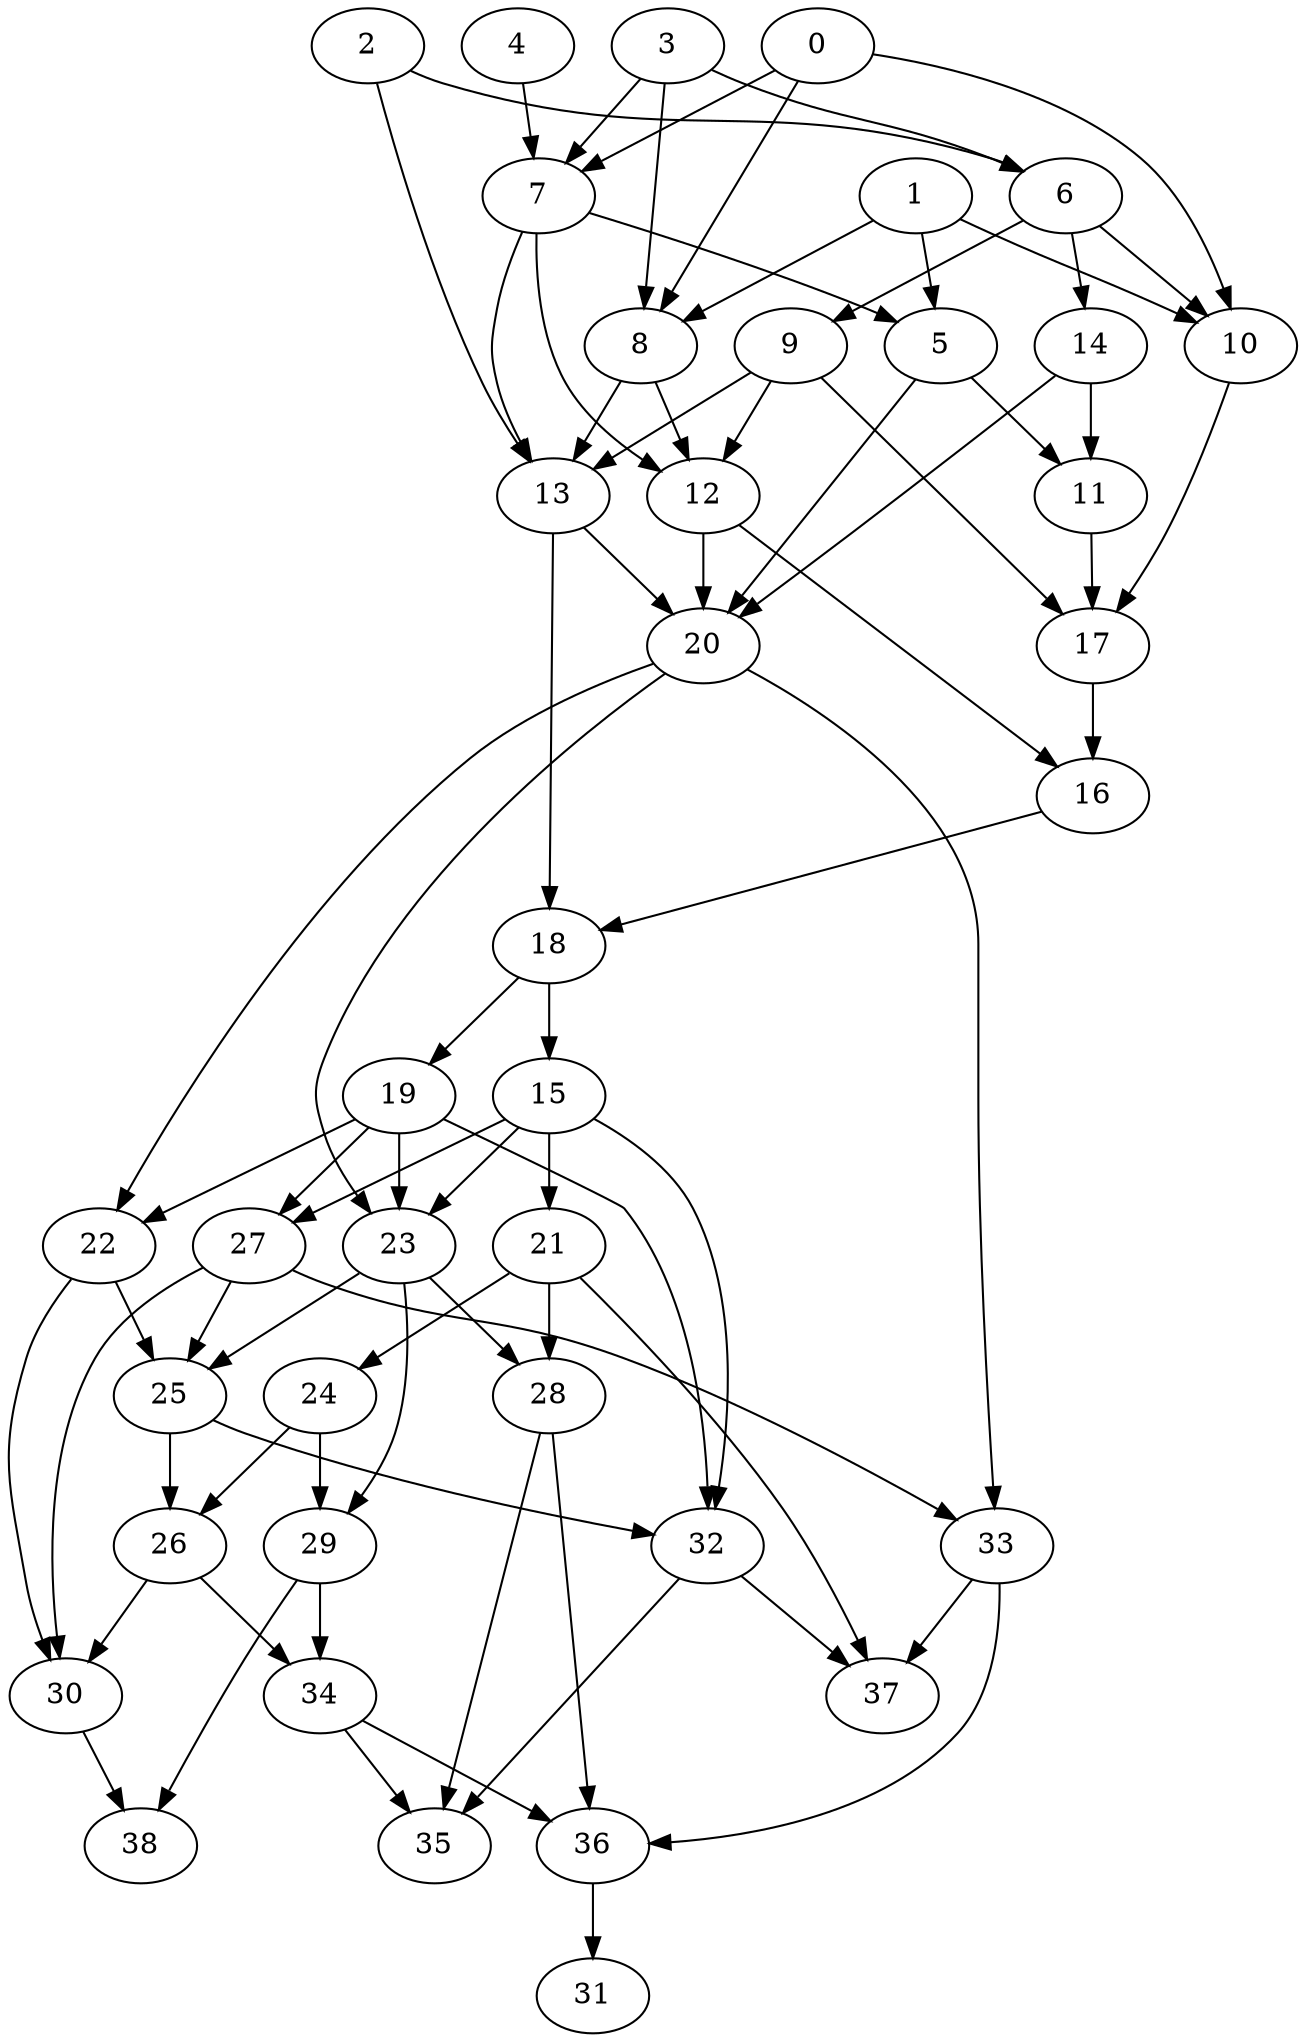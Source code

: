 digraph {
    0 -> 7;
    0 -> 8;
    0 -> 10;
    1 -> 5;
    1 -> 8;
    1 -> 10;
    2 -> 6;
    2 -> 13;
    3 -> 6;
    3 -> 7;
    3 -> 8;
    4 -> 7;
    5 -> 11;
    5 -> 20;
    6 -> 9;
    6 -> 10;
    6 -> 14;
    7 -> 5;
    7 -> 12;
    7 -> 13;
    8 -> 12;
    8 -> 13;
    9 -> 12;
    9 -> 13;
    9 -> 17;
    10 -> 17;
    11 -> 17;
    12 -> 16;
    12 -> 20;
    13 -> 18;
    13 -> 20;
    14 -> 11;
    14 -> 20;
    15 -> 21;
    15 -> 23;
    15 -> 27;
    15 -> 32;
    16 -> 18;
    17 -> 16;
    18 -> 15;
    18 -> 19;
    19 -> 22;
    19 -> 23;
    19 -> 27;
    19 -> 32;
    20 -> 22;
    20 -> 23;
    20 -> 33;
    21 -> 24;
    21 -> 28;
    21 -> 37;
    22 -> 25;
    22 -> 30;
    23 -> 25;
    23 -> 28;
    23 -> 29;
    24 -> 26;
    24 -> 29;
    25 -> 26;
    25 -> 32;
    26 -> 30;
    26 -> 34;
    27 -> 25;
    27 -> 30;
    27 -> 33;
    28 -> 35;
    28 -> 36;
    29 -> 34;
    29 -> 38;
    30 -> 38;
    32 -> 35;
    32 -> 37;
    33 -> 36;
    33 -> 37;
    34 -> 35;
    34 -> 36;
    36 -> 31;
}